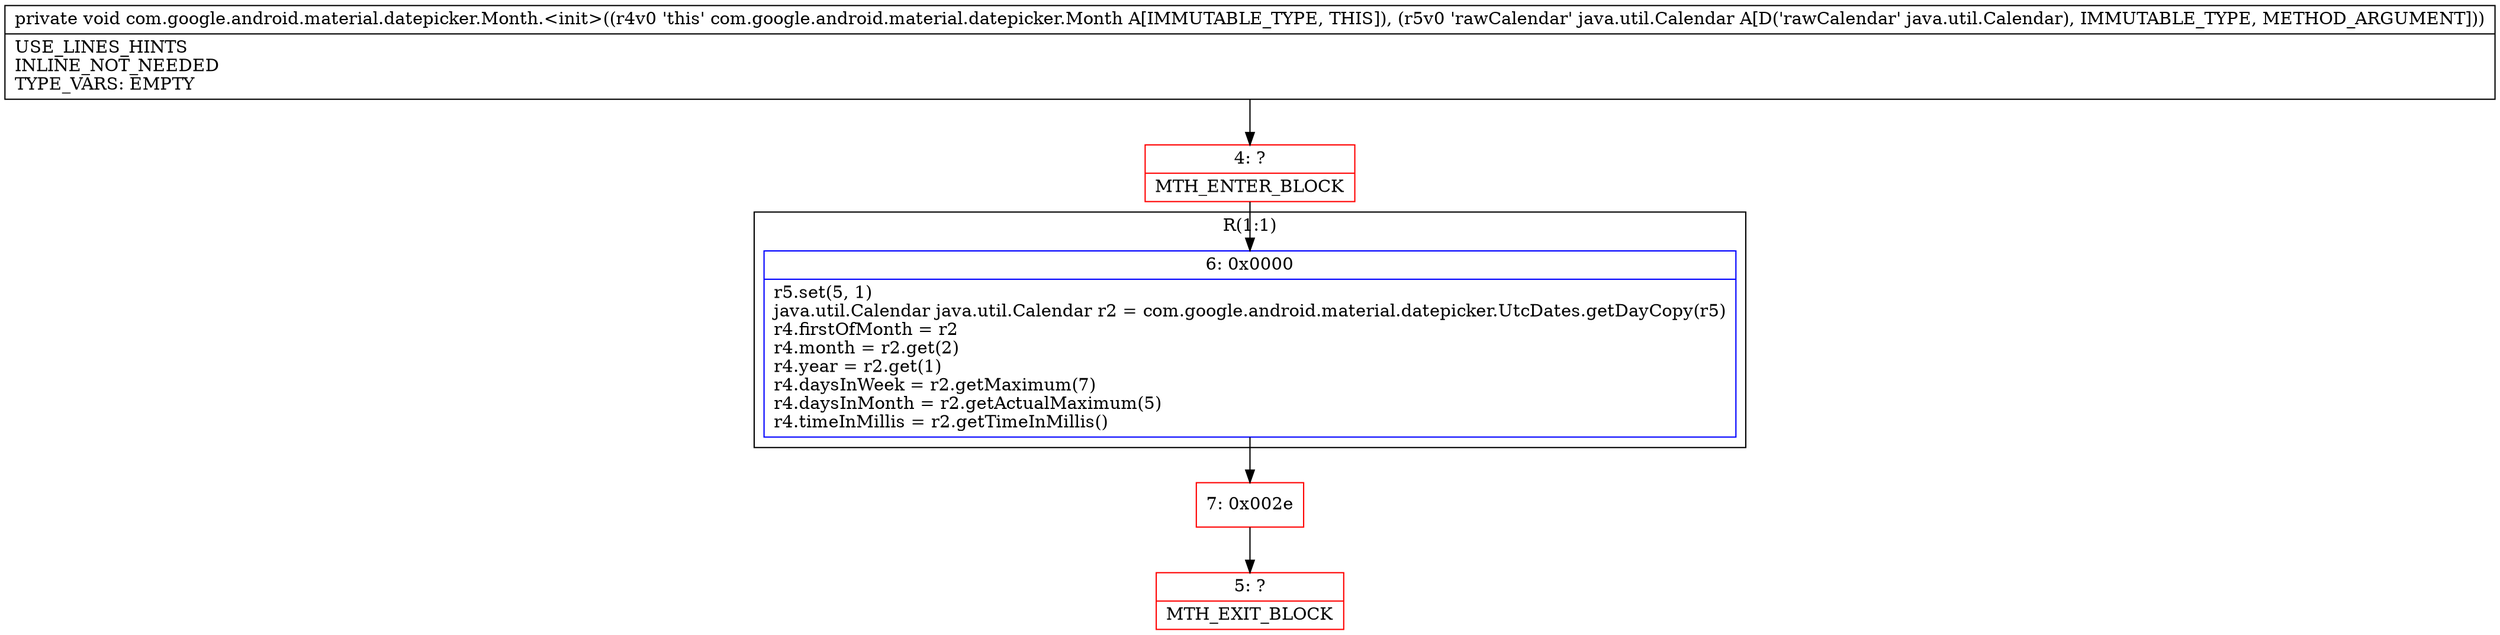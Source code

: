 digraph "CFG forcom.google.android.material.datepicker.Month.\<init\>(Ljava\/util\/Calendar;)V" {
subgraph cluster_Region_1002132558 {
label = "R(1:1)";
node [shape=record,color=blue];
Node_6 [shape=record,label="{6\:\ 0x0000|r5.set(5, 1)\ljava.util.Calendar java.util.Calendar r2 = com.google.android.material.datepicker.UtcDates.getDayCopy(r5)\lr4.firstOfMonth = r2\lr4.month = r2.get(2)\lr4.year = r2.get(1)\lr4.daysInWeek = r2.getMaximum(7)\lr4.daysInMonth = r2.getActualMaximum(5)\lr4.timeInMillis = r2.getTimeInMillis()\l}"];
}
Node_4 [shape=record,color=red,label="{4\:\ ?|MTH_ENTER_BLOCK\l}"];
Node_7 [shape=record,color=red,label="{7\:\ 0x002e}"];
Node_5 [shape=record,color=red,label="{5\:\ ?|MTH_EXIT_BLOCK\l}"];
MethodNode[shape=record,label="{private void com.google.android.material.datepicker.Month.\<init\>((r4v0 'this' com.google.android.material.datepicker.Month A[IMMUTABLE_TYPE, THIS]), (r5v0 'rawCalendar' java.util.Calendar A[D('rawCalendar' java.util.Calendar), IMMUTABLE_TYPE, METHOD_ARGUMENT]))  | USE_LINES_HINTS\lINLINE_NOT_NEEDED\lTYPE_VARS: EMPTY\l}"];
MethodNode -> Node_4;Node_6 -> Node_7;
Node_4 -> Node_6;
Node_7 -> Node_5;
}


